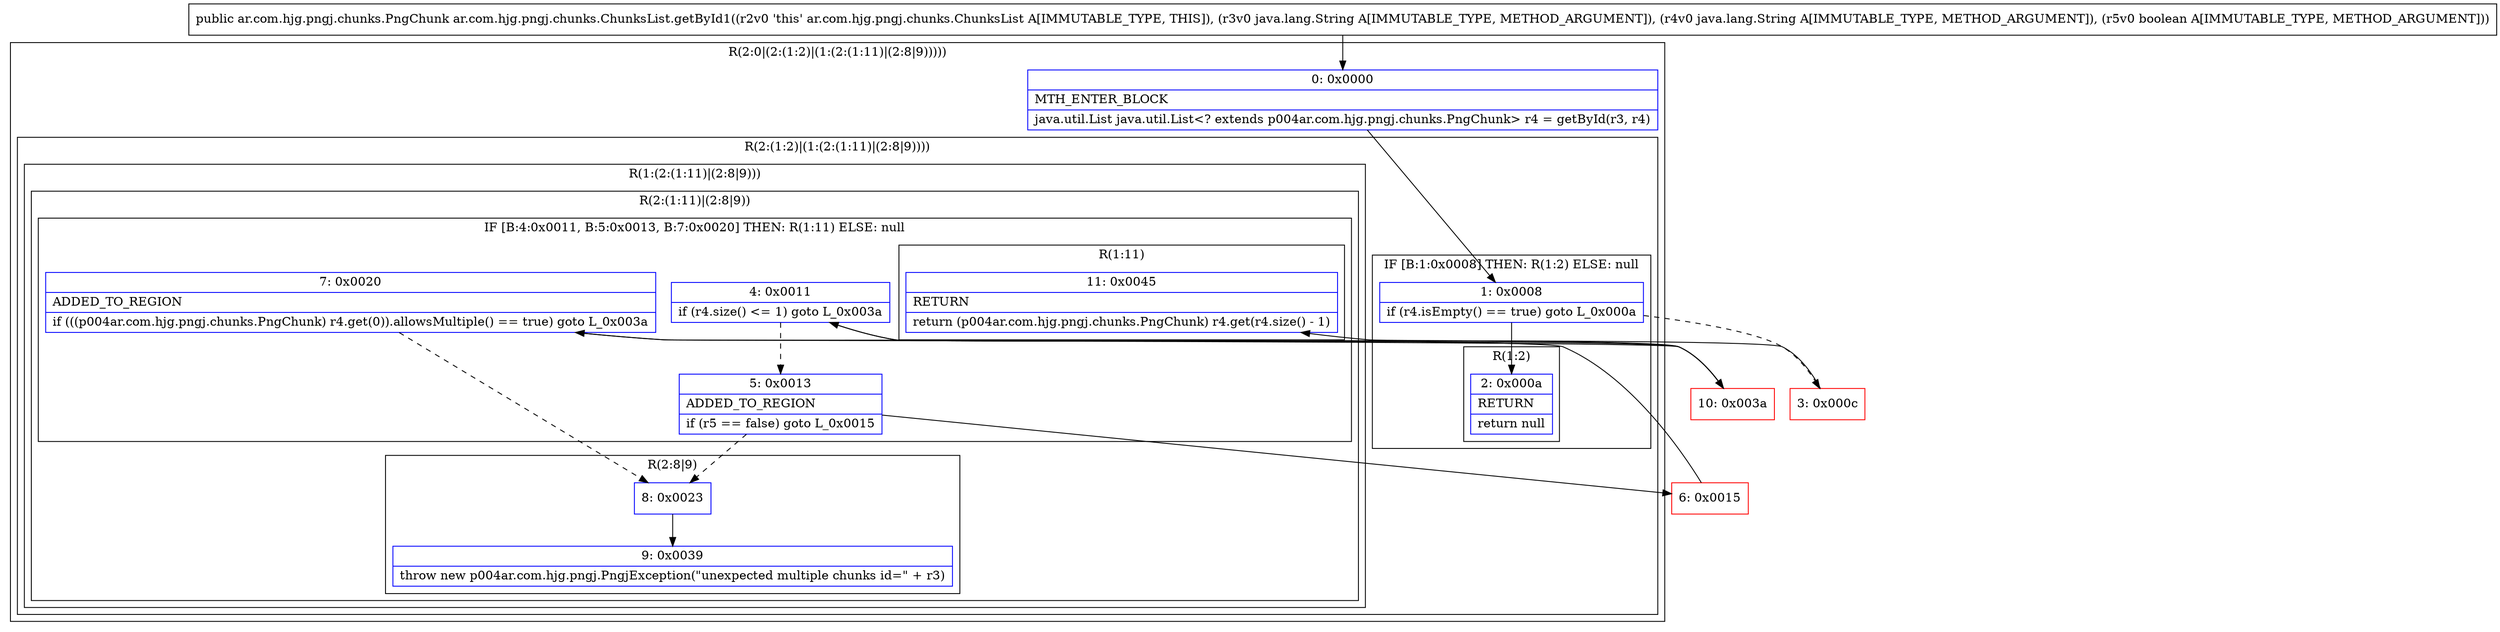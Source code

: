 digraph "CFG forar.com.hjg.pngj.chunks.ChunksList.getById1(Ljava\/lang\/String;Ljava\/lang\/String;Z)Lar\/com\/hjg\/pngj\/chunks\/PngChunk;" {
subgraph cluster_Region_868157847 {
label = "R(2:0|(2:(1:2)|(1:(2:(1:11)|(2:8|9)))))";
node [shape=record,color=blue];
Node_0 [shape=record,label="{0\:\ 0x0000|MTH_ENTER_BLOCK\l|java.util.List java.util.List\<? extends p004ar.com.hjg.pngj.chunks.PngChunk\> r4 = getById(r3, r4)\l}"];
subgraph cluster_Region_57148360 {
label = "R(2:(1:2)|(1:(2:(1:11)|(2:8|9))))";
node [shape=record,color=blue];
subgraph cluster_IfRegion_805224878 {
label = "IF [B:1:0x0008] THEN: R(1:2) ELSE: null";
node [shape=record,color=blue];
Node_1 [shape=record,label="{1\:\ 0x0008|if (r4.isEmpty() == true) goto L_0x000a\l}"];
subgraph cluster_Region_882840842 {
label = "R(1:2)";
node [shape=record,color=blue];
Node_2 [shape=record,label="{2\:\ 0x000a|RETURN\l|return null\l}"];
}
}
subgraph cluster_Region_1249599517 {
label = "R(1:(2:(1:11)|(2:8|9)))";
node [shape=record,color=blue];
subgraph cluster_Region_669033496 {
label = "R(2:(1:11)|(2:8|9))";
node [shape=record,color=blue];
subgraph cluster_IfRegion_328975028 {
label = "IF [B:4:0x0011, B:5:0x0013, B:7:0x0020] THEN: R(1:11) ELSE: null";
node [shape=record,color=blue];
Node_4 [shape=record,label="{4\:\ 0x0011|if (r4.size() \<= 1) goto L_0x003a\l}"];
Node_5 [shape=record,label="{5\:\ 0x0013|ADDED_TO_REGION\l|if (r5 == false) goto L_0x0015\l}"];
Node_7 [shape=record,label="{7\:\ 0x0020|ADDED_TO_REGION\l|if (((p004ar.com.hjg.pngj.chunks.PngChunk) r4.get(0)).allowsMultiple() == true) goto L_0x003a\l}"];
subgraph cluster_Region_317754448 {
label = "R(1:11)";
node [shape=record,color=blue];
Node_11 [shape=record,label="{11\:\ 0x0045|RETURN\l|return (p004ar.com.hjg.pngj.chunks.PngChunk) r4.get(r4.size() \- 1)\l}"];
}
}
subgraph cluster_Region_1691714927 {
label = "R(2:8|9)";
node [shape=record,color=blue];
Node_8 [shape=record,label="{8\:\ 0x0023}"];
Node_9 [shape=record,label="{9\:\ 0x0039|throw new p004ar.com.hjg.pngj.PngjException(\"unexpected multiple chunks id=\" + r3)\l}"];
}
}
}
}
}
Node_3 [shape=record,color=red,label="{3\:\ 0x000c}"];
Node_6 [shape=record,color=red,label="{6\:\ 0x0015}"];
Node_10 [shape=record,color=red,label="{10\:\ 0x003a}"];
MethodNode[shape=record,label="{public ar.com.hjg.pngj.chunks.PngChunk ar.com.hjg.pngj.chunks.ChunksList.getById1((r2v0 'this' ar.com.hjg.pngj.chunks.ChunksList A[IMMUTABLE_TYPE, THIS]), (r3v0 java.lang.String A[IMMUTABLE_TYPE, METHOD_ARGUMENT]), (r4v0 java.lang.String A[IMMUTABLE_TYPE, METHOD_ARGUMENT]), (r5v0 boolean A[IMMUTABLE_TYPE, METHOD_ARGUMENT])) }"];
MethodNode -> Node_0;
Node_0 -> Node_1;
Node_1 -> Node_2;
Node_1 -> Node_3[style=dashed];
Node_4 -> Node_5[style=dashed];
Node_4 -> Node_10;
Node_5 -> Node_6;
Node_5 -> Node_8[style=dashed];
Node_7 -> Node_8[style=dashed];
Node_7 -> Node_10;
Node_8 -> Node_9;
Node_3 -> Node_4;
Node_6 -> Node_7;
Node_10 -> Node_11;
}

